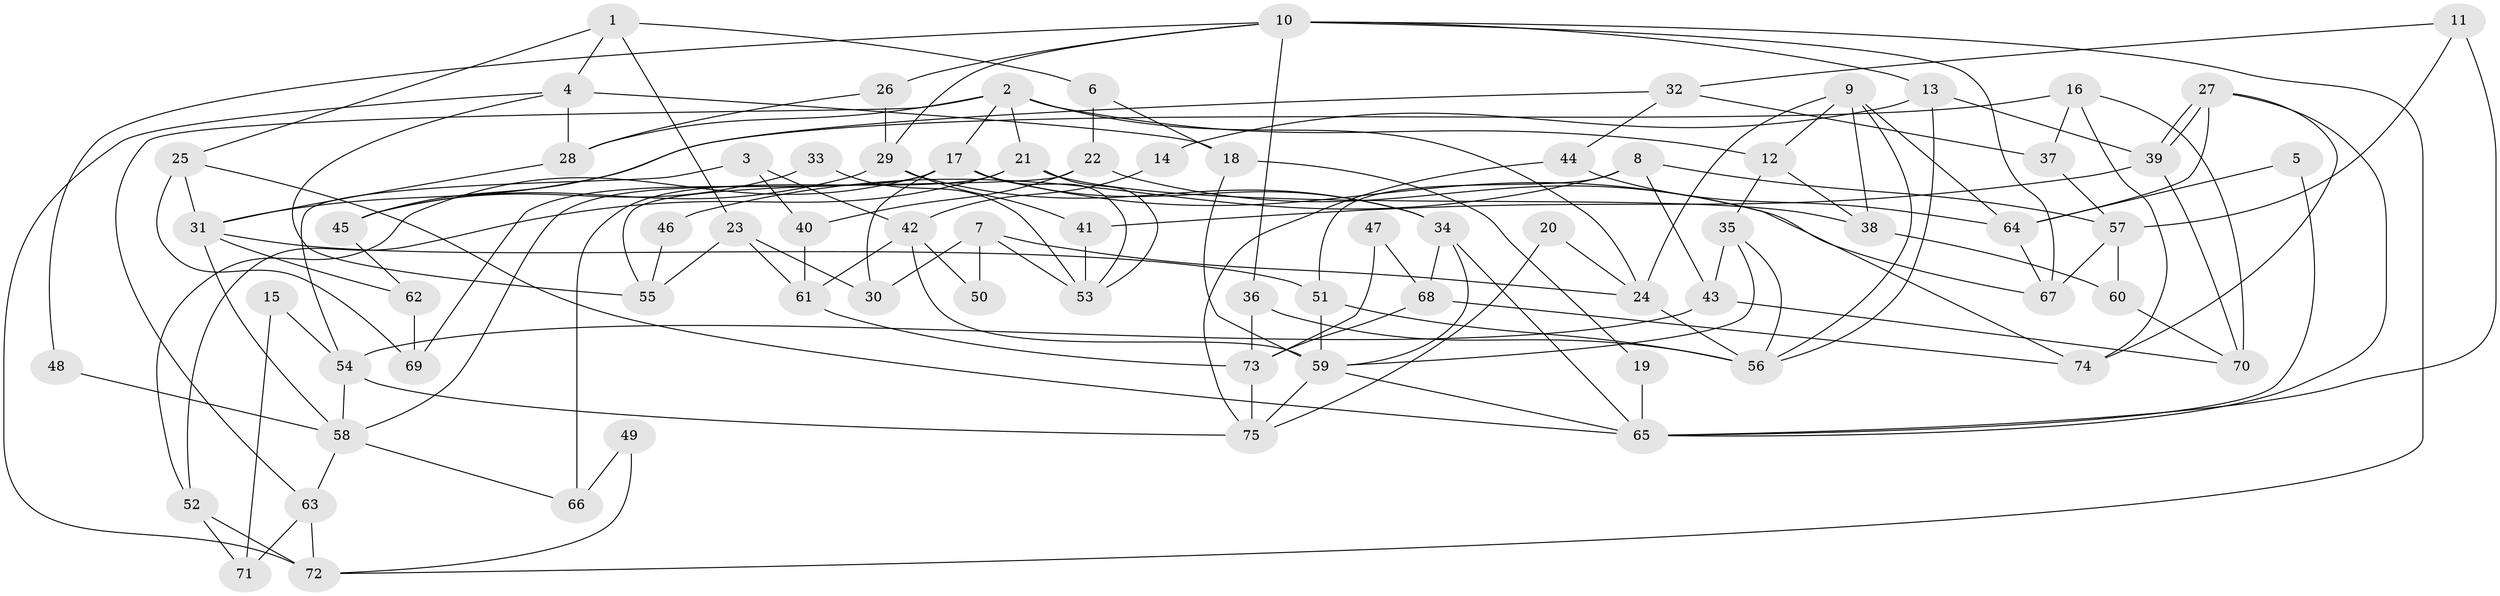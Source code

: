 // coarse degree distribution, {10: 0.09090909090909091, 13: 0.045454545454545456, 7: 0.09090909090909091, 1: 0.045454545454545456, 6: 0.09090909090909091, 11: 0.045454545454545456, 5: 0.09090909090909091, 2: 0.13636363636363635, 4: 0.13636363636363635, 8: 0.09090909090909091, 3: 0.13636363636363635}
// Generated by graph-tools (version 1.1) at 2025/18/03/04/25 18:18:37]
// undirected, 75 vertices, 150 edges
graph export_dot {
graph [start="1"]
  node [color=gray90,style=filled];
  1;
  2;
  3;
  4;
  5;
  6;
  7;
  8;
  9;
  10;
  11;
  12;
  13;
  14;
  15;
  16;
  17;
  18;
  19;
  20;
  21;
  22;
  23;
  24;
  25;
  26;
  27;
  28;
  29;
  30;
  31;
  32;
  33;
  34;
  35;
  36;
  37;
  38;
  39;
  40;
  41;
  42;
  43;
  44;
  45;
  46;
  47;
  48;
  49;
  50;
  51;
  52;
  53;
  54;
  55;
  56;
  57;
  58;
  59;
  60;
  61;
  62;
  63;
  64;
  65;
  66;
  67;
  68;
  69;
  70;
  71;
  72;
  73;
  74;
  75;
  1 -- 23;
  1 -- 4;
  1 -- 6;
  1 -- 25;
  2 -- 17;
  2 -- 21;
  2 -- 12;
  2 -- 24;
  2 -- 28;
  2 -- 63;
  3 -- 54;
  3 -- 42;
  3 -- 40;
  4 -- 72;
  4 -- 28;
  4 -- 18;
  4 -- 55;
  5 -- 64;
  5 -- 65;
  6 -- 18;
  6 -- 22;
  7 -- 53;
  7 -- 24;
  7 -- 30;
  7 -- 50;
  8 -- 57;
  8 -- 43;
  8 -- 46;
  8 -- 51;
  9 -- 38;
  9 -- 56;
  9 -- 12;
  9 -- 24;
  9 -- 64;
  10 -- 26;
  10 -- 29;
  10 -- 13;
  10 -- 36;
  10 -- 48;
  10 -- 67;
  10 -- 72;
  11 -- 65;
  11 -- 57;
  11 -- 32;
  12 -- 35;
  12 -- 38;
  13 -- 56;
  13 -- 14;
  13 -- 39;
  14 -- 42;
  15 -- 71;
  15 -- 54;
  16 -- 74;
  16 -- 31;
  16 -- 37;
  16 -- 70;
  17 -- 52;
  17 -- 34;
  17 -- 30;
  17 -- 53;
  17 -- 58;
  17 -- 67;
  17 -- 69;
  18 -- 59;
  18 -- 19;
  19 -- 65;
  20 -- 75;
  20 -- 24;
  21 -- 53;
  21 -- 38;
  21 -- 52;
  21 -- 66;
  22 -- 74;
  22 -- 40;
  22 -- 55;
  23 -- 55;
  23 -- 30;
  23 -- 61;
  24 -- 56;
  25 -- 65;
  25 -- 31;
  25 -- 69;
  26 -- 29;
  26 -- 28;
  27 -- 64;
  27 -- 39;
  27 -- 39;
  27 -- 65;
  27 -- 74;
  28 -- 31;
  29 -- 34;
  29 -- 45;
  29 -- 41;
  31 -- 51;
  31 -- 58;
  31 -- 62;
  32 -- 44;
  32 -- 37;
  32 -- 45;
  33 -- 45;
  33 -- 53;
  34 -- 59;
  34 -- 65;
  34 -- 68;
  35 -- 56;
  35 -- 43;
  35 -- 59;
  36 -- 56;
  36 -- 73;
  37 -- 57;
  38 -- 60;
  39 -- 41;
  39 -- 70;
  40 -- 61;
  41 -- 53;
  42 -- 61;
  42 -- 59;
  42 -- 50;
  43 -- 70;
  43 -- 54;
  44 -- 75;
  44 -- 64;
  45 -- 62;
  46 -- 55;
  47 -- 68;
  47 -- 73;
  48 -- 58;
  49 -- 66;
  49 -- 72;
  51 -- 59;
  51 -- 56;
  52 -- 72;
  52 -- 71;
  54 -- 58;
  54 -- 75;
  57 -- 67;
  57 -- 60;
  58 -- 63;
  58 -- 66;
  59 -- 75;
  59 -- 65;
  60 -- 70;
  61 -- 73;
  62 -- 69;
  63 -- 71;
  63 -- 72;
  64 -- 67;
  68 -- 73;
  68 -- 74;
  73 -- 75;
}
